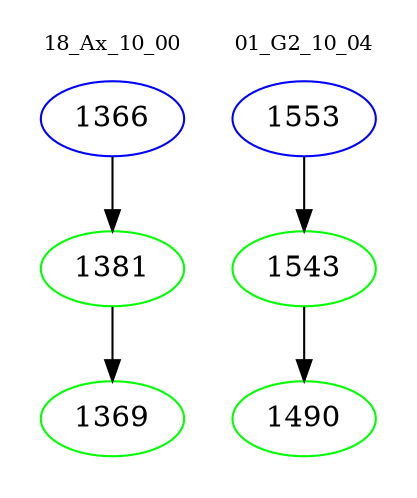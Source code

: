digraph{
subgraph cluster_0 {
color = white
label = "18_Ax_10_00";
fontsize=10;
T0_1366 [label="1366", color="blue"]
T0_1366 -> T0_1381 [color="black"]
T0_1381 [label="1381", color="green"]
T0_1381 -> T0_1369 [color="black"]
T0_1369 [label="1369", color="green"]
}
subgraph cluster_1 {
color = white
label = "01_G2_10_04";
fontsize=10;
T1_1553 [label="1553", color="blue"]
T1_1553 -> T1_1543 [color="black"]
T1_1543 [label="1543", color="green"]
T1_1543 -> T1_1490 [color="black"]
T1_1490 [label="1490", color="green"]
}
}
